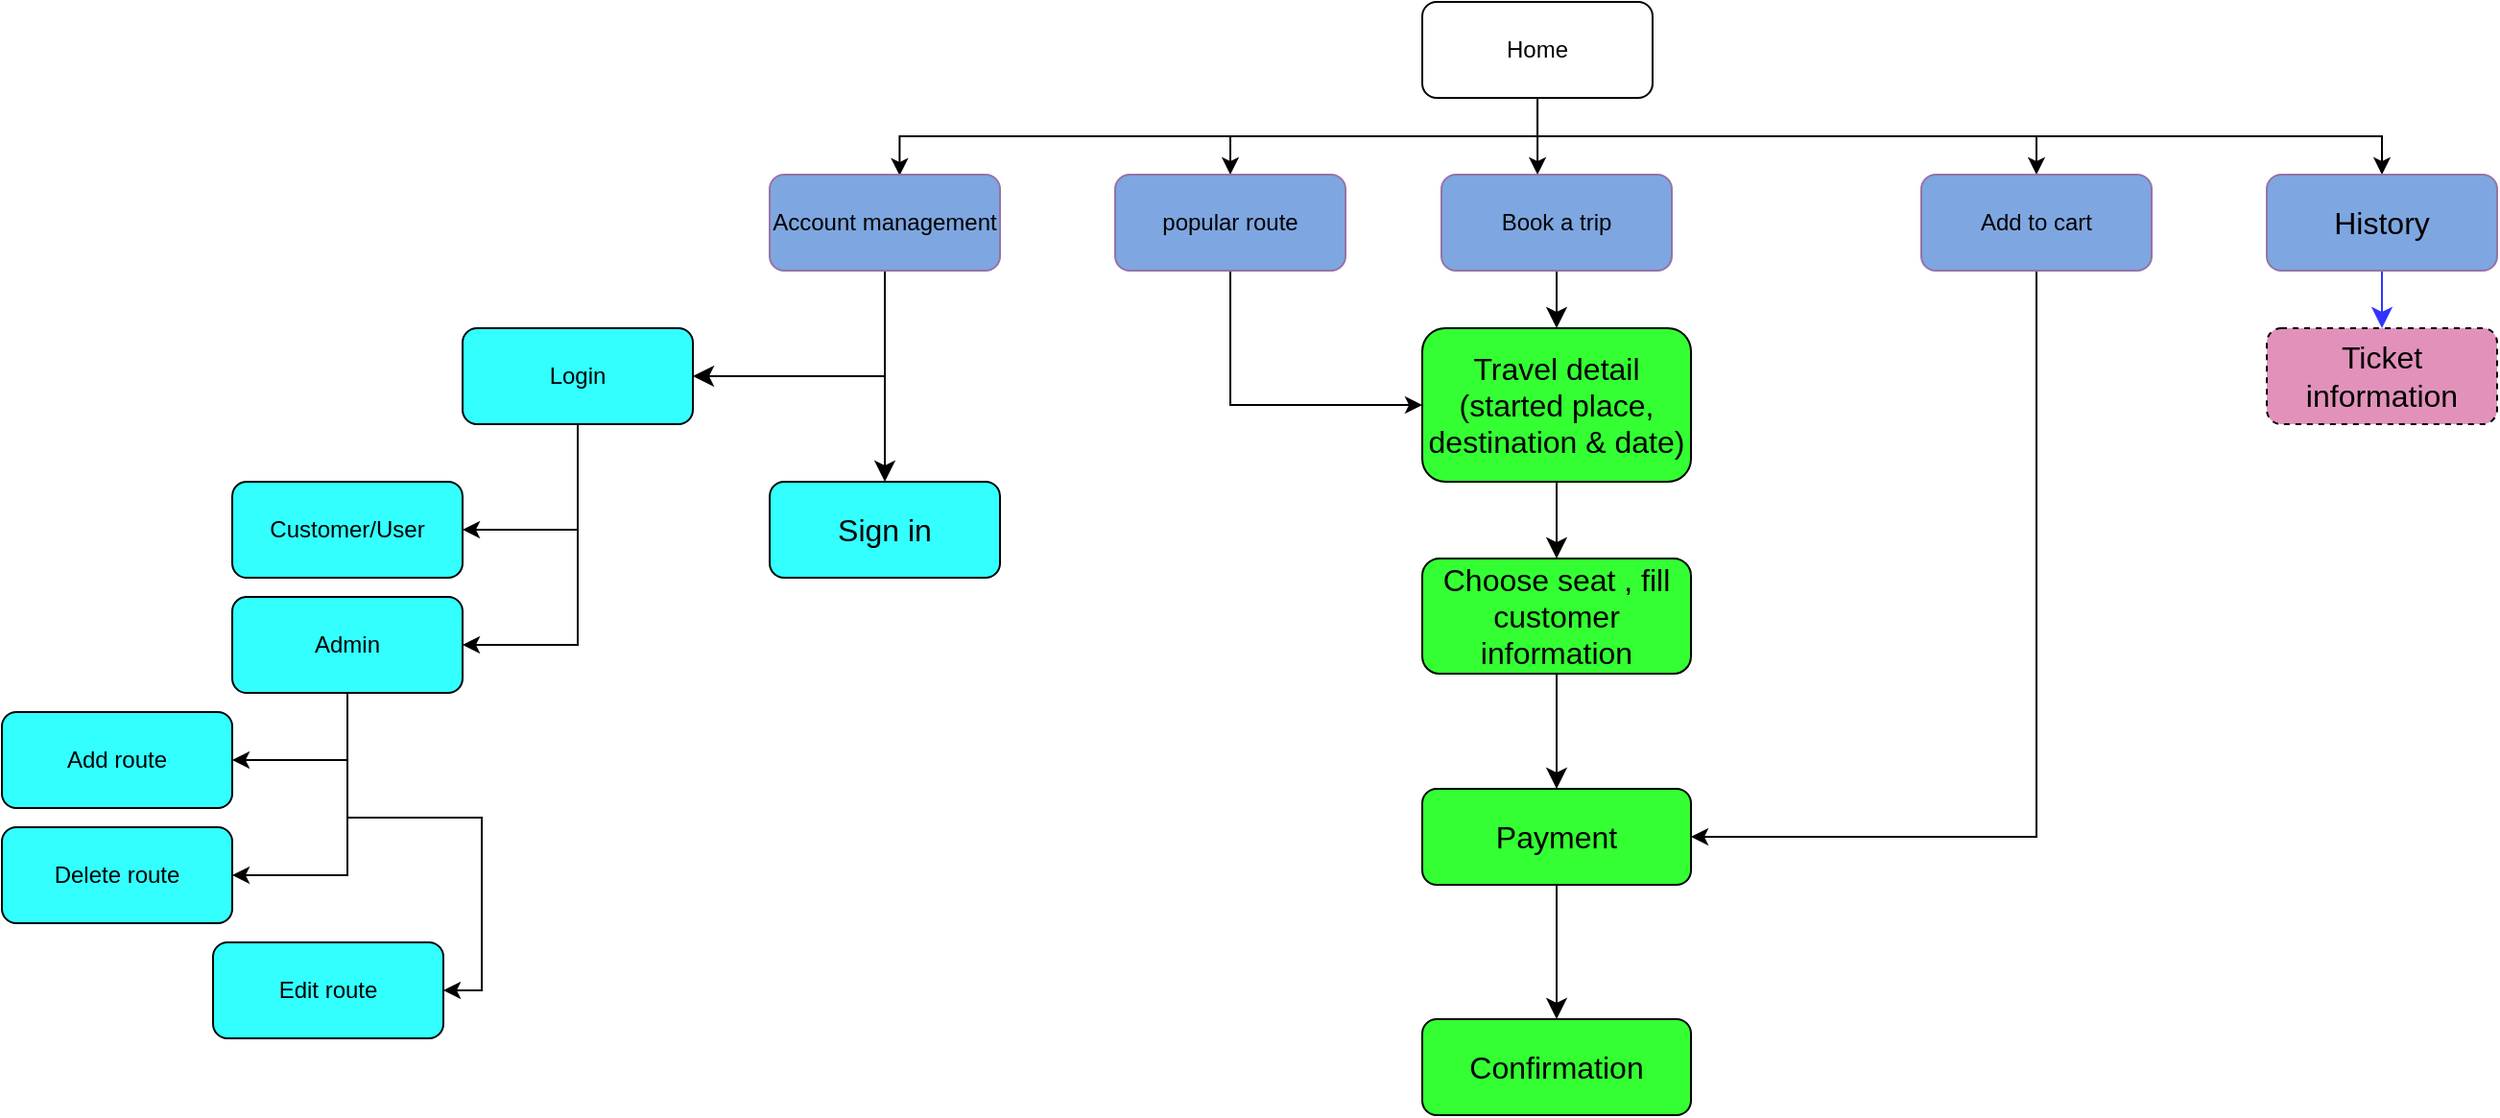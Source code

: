 <mxfile version="21.3.7" type="github">
  <diagram name="Page-1" id="ku1RCg__Z8RLZrUs5bY8">
    <mxGraphModel dx="1937" dy="549" grid="1" gridSize="10" guides="1" tooltips="1" connect="1" arrows="1" fold="1" page="1" pageScale="1" pageWidth="850" pageHeight="1100" math="0" shadow="0">
      <root>
        <mxCell id="0" />
        <mxCell id="1" parent="0" />
        <mxCell id="7tq_QNrJMx6ZDUZAuJg--3" style="edgeStyle=orthogonalEdgeStyle;rounded=0;orthogonalLoop=1;jettySize=auto;html=1;" parent="1" source="vrXxgvxvrwtz538lRD6f-1" target="7tq_QNrJMx6ZDUZAuJg--2" edge="1">
          <mxGeometry relative="1" as="geometry">
            <Array as="points">
              <mxPoint x="130" y="105" />
              <mxPoint x="130" y="140" />
              <mxPoint x="390" y="140" />
            </Array>
          </mxGeometry>
        </mxCell>
        <mxCell id="7tq_QNrJMx6ZDUZAuJg--37" style="edgeStyle=orthogonalEdgeStyle;rounded=0;orthogonalLoop=1;jettySize=auto;html=1;entryX=0.417;entryY=0;entryDx=0;entryDy=0;entryPerimeter=0;" parent="1" source="vrXxgvxvrwtz538lRD6f-1" target="vrXxgvxvrwtz538lRD6f-46" edge="1">
          <mxGeometry relative="1" as="geometry" />
        </mxCell>
        <mxCell id="7tq_QNrJMx6ZDUZAuJg--38" style="edgeStyle=orthogonalEdgeStyle;rounded=0;orthogonalLoop=1;jettySize=auto;html=1;entryX=0.564;entryY=0.009;entryDx=0;entryDy=0;entryPerimeter=0;" parent="1" source="vrXxgvxvrwtz538lRD6f-1" target="vrXxgvxvrwtz538lRD6f-7" edge="1">
          <mxGeometry relative="1" as="geometry">
            <Array as="points">
              <mxPoint x="130" y="140" />
              <mxPoint x="-202" y="140" />
            </Array>
            <mxPoint x="-200" y="140" as="targetPoint" />
          </mxGeometry>
        </mxCell>
        <mxCell id="CzZVTYJuviLl7Tjnmbcs-5" style="edgeStyle=orthogonalEdgeStyle;rounded=0;orthogonalLoop=1;jettySize=auto;html=1;" edge="1" parent="1" source="vrXxgvxvrwtz538lRD6f-1" target="vrXxgvxvrwtz538lRD6f-63">
          <mxGeometry relative="1" as="geometry">
            <Array as="points">
              <mxPoint x="130" y="140" />
              <mxPoint x="570" y="140" />
            </Array>
          </mxGeometry>
        </mxCell>
        <mxCell id="CzZVTYJuviLl7Tjnmbcs-9" style="edgeStyle=orthogonalEdgeStyle;rounded=0;orthogonalLoop=1;jettySize=auto;html=1;entryX=0.5;entryY=0;entryDx=0;entryDy=0;" edge="1" parent="1" source="vrXxgvxvrwtz538lRD6f-1" target="CzZVTYJuviLl7Tjnmbcs-8">
          <mxGeometry relative="1" as="geometry">
            <mxPoint x="-260" y="130" as="targetPoint" />
            <Array as="points">
              <mxPoint x="130" y="140" />
              <mxPoint x="-30" y="140" />
            </Array>
          </mxGeometry>
        </mxCell>
        <mxCell id="vrXxgvxvrwtz538lRD6f-1" value="Home" style="rounded=1;whiteSpace=wrap;html=1;" parent="1" vertex="1">
          <mxGeometry x="70" y="70" width="120" height="50" as="geometry" />
        </mxCell>
        <mxCell id="vrXxgvxvrwtz538lRD6f-68" style="edgeStyle=none;curved=1;rounded=0;orthogonalLoop=1;jettySize=auto;html=1;fontSize=12;startSize=8;endSize=8;" parent="1" source="vrXxgvxvrwtz538lRD6f-7" target="vrXxgvxvrwtz538lRD6f-67" edge="1">
          <mxGeometry relative="1" as="geometry" />
        </mxCell>
        <mxCell id="vrXxgvxvrwtz538lRD6f-71" style="edgeStyle=none;rounded=0;orthogonalLoop=1;jettySize=auto;html=1;entryX=1;entryY=0.5;entryDx=0;entryDy=0;fontSize=12;startSize=8;endSize=8;" parent="1" source="vrXxgvxvrwtz538lRD6f-7" target="vrXxgvxvrwtz538lRD6f-15" edge="1">
          <mxGeometry relative="1" as="geometry">
            <Array as="points">
              <mxPoint x="-210" y="265" />
            </Array>
          </mxGeometry>
        </mxCell>
        <mxCell id="vrXxgvxvrwtz538lRD6f-7" value="Account management" style="rounded=1;whiteSpace=wrap;html=1;fillColor=#7EA6E0;strokeColor=#9673a6;" parent="1" vertex="1">
          <mxGeometry x="-270" y="160" width="120" height="50" as="geometry" />
        </mxCell>
        <mxCell id="vrXxgvxvrwtz538lRD6f-36" style="edgeStyle=orthogonalEdgeStyle;rounded=0;orthogonalLoop=1;jettySize=auto;html=1;entryX=1;entryY=0.5;entryDx=0;entryDy=0;" parent="1" source="vrXxgvxvrwtz538lRD6f-15" target="vrXxgvxvrwtz538lRD6f-35" edge="1">
          <mxGeometry relative="1" as="geometry" />
        </mxCell>
        <mxCell id="vrXxgvxvrwtz538lRD6f-38" style="edgeStyle=orthogonalEdgeStyle;rounded=0;orthogonalLoop=1;jettySize=auto;html=1;entryX=1;entryY=0.5;entryDx=0;entryDy=0;" parent="1" source="vrXxgvxvrwtz538lRD6f-15" target="vrXxgvxvrwtz538lRD6f-37" edge="1">
          <mxGeometry relative="1" as="geometry" />
        </mxCell>
        <mxCell id="vrXxgvxvrwtz538lRD6f-15" value="Login" style="rounded=1;whiteSpace=wrap;html=1;fillColor=#33FFFF;" parent="1" vertex="1">
          <mxGeometry x="-430" y="240" width="120" height="50" as="geometry" />
        </mxCell>
        <mxCell id="vrXxgvxvrwtz538lRD6f-24" style="edgeStyle=orthogonalEdgeStyle;rounded=0;orthogonalLoop=1;jettySize=auto;html=1;entryX=1;entryY=0.5;entryDx=0;entryDy=0;" parent="1" edge="1">
          <mxGeometry relative="1" as="geometry">
            <mxPoint x="431" y="190" as="sourcePoint" />
            <Array as="points">
              <mxPoint x="431" y="245" />
            </Array>
          </mxGeometry>
        </mxCell>
        <mxCell id="vrXxgvxvrwtz538lRD6f-27" style="edgeStyle=orthogonalEdgeStyle;rounded=0;orthogonalLoop=1;jettySize=auto;html=1;entryX=1;entryY=0.64;entryDx=0;entryDy=0;entryPerimeter=0;" parent="1" edge="1">
          <mxGeometry relative="1" as="geometry">
            <mxPoint x="431" y="190" as="sourcePoint" />
          </mxGeometry>
        </mxCell>
        <mxCell id="vrXxgvxvrwtz538lRD6f-31" style="edgeStyle=orthogonalEdgeStyle;rounded=0;orthogonalLoop=1;jettySize=auto;html=1;entryX=1;entryY=0.5;entryDx=0;entryDy=0;" parent="1" edge="1">
          <mxGeometry relative="1" as="geometry">
            <mxPoint x="431" y="190" as="sourcePoint" />
          </mxGeometry>
        </mxCell>
        <mxCell id="vrXxgvxvrwtz538lRD6f-35" value="Customer/User" style="rounded=1;whiteSpace=wrap;html=1;fillColor=#33FFFF;" parent="1" vertex="1">
          <mxGeometry x="-550" y="320" width="120" height="50" as="geometry" />
        </mxCell>
        <mxCell id="vrXxgvxvrwtz538lRD6f-40" style="edgeStyle=orthogonalEdgeStyle;rounded=0;orthogonalLoop=1;jettySize=auto;html=1;entryX=1;entryY=0.5;entryDx=0;entryDy=0;" parent="1" source="vrXxgvxvrwtz538lRD6f-37" target="vrXxgvxvrwtz538lRD6f-39" edge="1">
          <mxGeometry relative="1" as="geometry" />
        </mxCell>
        <mxCell id="vrXxgvxvrwtz538lRD6f-42" style="edgeStyle=orthogonalEdgeStyle;rounded=0;orthogonalLoop=1;jettySize=auto;html=1;entryX=1;entryY=0.5;entryDx=0;entryDy=0;" parent="1" source="vrXxgvxvrwtz538lRD6f-37" target="vrXxgvxvrwtz538lRD6f-41" edge="1">
          <mxGeometry relative="1" as="geometry" />
        </mxCell>
        <mxCell id="vrXxgvxvrwtz538lRD6f-44" style="edgeStyle=orthogonalEdgeStyle;rounded=0;orthogonalLoop=1;jettySize=auto;html=1;entryX=1;entryY=0.5;entryDx=0;entryDy=0;" parent="1" source="vrXxgvxvrwtz538lRD6f-37" target="vrXxgvxvrwtz538lRD6f-43" edge="1">
          <mxGeometry relative="1" as="geometry" />
        </mxCell>
        <mxCell id="vrXxgvxvrwtz538lRD6f-37" value="Admin" style="rounded=1;whiteSpace=wrap;html=1;fillColor=#33FFFF;" parent="1" vertex="1">
          <mxGeometry x="-550" y="380" width="120" height="50" as="geometry" />
        </mxCell>
        <mxCell id="vrXxgvxvrwtz538lRD6f-39" value="Add route" style="rounded=1;whiteSpace=wrap;html=1;fillColor=#33FFFF;" parent="1" vertex="1">
          <mxGeometry x="-670" y="440" width="120" height="50" as="geometry" />
        </mxCell>
        <mxCell id="vrXxgvxvrwtz538lRD6f-41" value="Delete route" style="rounded=1;whiteSpace=wrap;html=1;fillColor=#33FFFF;" parent="1" vertex="1">
          <mxGeometry x="-670" y="500" width="120" height="50" as="geometry" />
        </mxCell>
        <mxCell id="vrXxgvxvrwtz538lRD6f-43" value="Edit route" style="rounded=1;whiteSpace=wrap;html=1;fillColor=#33FFFF;" parent="1" vertex="1">
          <mxGeometry x="-560" y="560" width="120" height="50" as="geometry" />
        </mxCell>
        <mxCell id="vrXxgvxvrwtz538lRD6f-51" style="edgeStyle=none;rounded=0;orthogonalLoop=1;jettySize=auto;html=1;fontSize=12;startSize=8;endSize=8;entryX=0.5;entryY=0;entryDx=0;entryDy=0;exitX=0.5;exitY=1;exitDx=0;exitDy=0;" parent="1" source="vrXxgvxvrwtz538lRD6f-46" target="vrXxgvxvrwtz538lRD6f-50" edge="1">
          <mxGeometry relative="1" as="geometry">
            <mxPoint x="40" y="265" as="targetPoint" />
            <Array as="points" />
          </mxGeometry>
        </mxCell>
        <mxCell id="vrXxgvxvrwtz538lRD6f-46" value="Book a trip" style="rounded=1;whiteSpace=wrap;html=1;fillColor=#7EA6E0;strokeColor=#9673a6;" parent="1" vertex="1">
          <mxGeometry x="80" y="160" width="120" height="50" as="geometry" />
        </mxCell>
        <mxCell id="vrXxgvxvrwtz538lRD6f-53" style="edgeStyle=none;curved=1;rounded=0;orthogonalLoop=1;jettySize=auto;html=1;fontSize=12;startSize=8;endSize=8;" parent="1" source="vrXxgvxvrwtz538lRD6f-50" target="vrXxgvxvrwtz538lRD6f-52" edge="1">
          <mxGeometry relative="1" as="geometry" />
        </mxCell>
        <mxCell id="vrXxgvxvrwtz538lRD6f-50" value="Travel detail&lt;br&gt;(started place, destination &amp;amp; date)" style="rounded=1;whiteSpace=wrap;html=1;fontSize=16;fillColor=#33FF33;" parent="1" vertex="1">
          <mxGeometry x="70" y="240" width="140" height="80" as="geometry" />
        </mxCell>
        <mxCell id="vrXxgvxvrwtz538lRD6f-55" style="edgeStyle=none;curved=1;rounded=0;orthogonalLoop=1;jettySize=auto;html=1;fontSize=12;startSize=8;endSize=8;" parent="1" source="vrXxgvxvrwtz538lRD6f-52" target="vrXxgvxvrwtz538lRD6f-54" edge="1">
          <mxGeometry relative="1" as="geometry" />
        </mxCell>
        <mxCell id="vrXxgvxvrwtz538lRD6f-52" value="Choose seat , fill customer information" style="rounded=1;whiteSpace=wrap;html=1;fontSize=16;fillColor=#33FF33;" parent="1" vertex="1">
          <mxGeometry x="70" y="360" width="140" height="60" as="geometry" />
        </mxCell>
        <mxCell id="vrXxgvxvrwtz538lRD6f-57" style="edgeStyle=none;curved=1;rounded=0;orthogonalLoop=1;jettySize=auto;html=1;fontSize=12;startSize=8;endSize=8;entryX=0.5;entryY=0;entryDx=0;entryDy=0;" parent="1" source="vrXxgvxvrwtz538lRD6f-54" target="vrXxgvxvrwtz538lRD6f-56" edge="1">
          <mxGeometry relative="1" as="geometry">
            <mxPoint x="170" y="590" as="targetPoint" />
          </mxGeometry>
        </mxCell>
        <mxCell id="vrXxgvxvrwtz538lRD6f-54" value="Payment" style="rounded=1;whiteSpace=wrap;html=1;fontSize=16;fillColor=#33FF33;" parent="1" vertex="1">
          <mxGeometry x="70" y="480" width="140" height="50" as="geometry" />
        </mxCell>
        <mxCell id="vrXxgvxvrwtz538lRD6f-56" value="Confirmation" style="rounded=1;whiteSpace=wrap;html=1;fontSize=16;fillColor=#33FF33;" parent="1" vertex="1">
          <mxGeometry x="70" y="600" width="140" height="50" as="geometry" />
        </mxCell>
        <mxCell id="vrXxgvxvrwtz538lRD6f-66" style="edgeStyle=none;curved=1;rounded=0;orthogonalLoop=1;jettySize=auto;html=1;fontSize=12;startSize=8;endSize=8;strokeColor=#3333FF;" parent="1" source="vrXxgvxvrwtz538lRD6f-63" target="vrXxgvxvrwtz538lRD6f-65" edge="1">
          <mxGeometry relative="1" as="geometry" />
        </mxCell>
        <mxCell id="vrXxgvxvrwtz538lRD6f-63" value="History" style="rounded=1;whiteSpace=wrap;html=1;fontSize=16;fillColor=#7EA6E0;strokeColor=#9673a6;" parent="1" vertex="1">
          <mxGeometry x="510" y="160" width="120" height="50" as="geometry" />
        </mxCell>
        <mxCell id="vrXxgvxvrwtz538lRD6f-65" value="Ticket information" style="rounded=1;whiteSpace=wrap;html=1;fontSize=16;dashed=1;fillColor=#e292ba;" parent="1" vertex="1">
          <mxGeometry x="510" y="240" width="120" height="50" as="geometry" />
        </mxCell>
        <mxCell id="vrXxgvxvrwtz538lRD6f-67" value="Sign in" style="rounded=1;whiteSpace=wrap;html=1;fontSize=16;fillColor=#33FFFF;" parent="1" vertex="1">
          <mxGeometry x="-270" y="320" width="120" height="50" as="geometry" />
        </mxCell>
        <mxCell id="7tq_QNrJMx6ZDUZAuJg--29" style="edgeStyle=orthogonalEdgeStyle;rounded=0;orthogonalLoop=1;jettySize=auto;html=1;strokeColor=#000000;" parent="1" source="7tq_QNrJMx6ZDUZAuJg--2" edge="1">
          <mxGeometry relative="1" as="geometry">
            <mxPoint x="210" y="505" as="targetPoint" />
            <Array as="points">
              <mxPoint x="390" y="505" />
            </Array>
          </mxGeometry>
        </mxCell>
        <mxCell id="7tq_QNrJMx6ZDUZAuJg--2" value="Add to cart" style="rounded=1;whiteSpace=wrap;html=1;fillColor=#7EA6E0;strokeColor=#9673a6;" parent="1" vertex="1">
          <mxGeometry x="330" y="160" width="120" height="50" as="geometry" />
        </mxCell>
        <mxCell id="CzZVTYJuviLl7Tjnmbcs-10" style="edgeStyle=orthogonalEdgeStyle;rounded=0;orthogonalLoop=1;jettySize=auto;html=1;entryX=0;entryY=0.5;entryDx=0;entryDy=0;" edge="1" parent="1" source="CzZVTYJuviLl7Tjnmbcs-8" target="vrXxgvxvrwtz538lRD6f-50">
          <mxGeometry relative="1" as="geometry">
            <mxPoint x="-30" y="290" as="targetPoint" />
            <Array as="points">
              <mxPoint x="-30" y="280" />
            </Array>
          </mxGeometry>
        </mxCell>
        <mxCell id="CzZVTYJuviLl7Tjnmbcs-8" value="popular route" style="rounded=1;whiteSpace=wrap;html=1;fillColor=#7EA6E0;strokeColor=#9673a6;" vertex="1" parent="1">
          <mxGeometry x="-90" y="160" width="120" height="50" as="geometry" />
        </mxCell>
      </root>
    </mxGraphModel>
  </diagram>
</mxfile>
